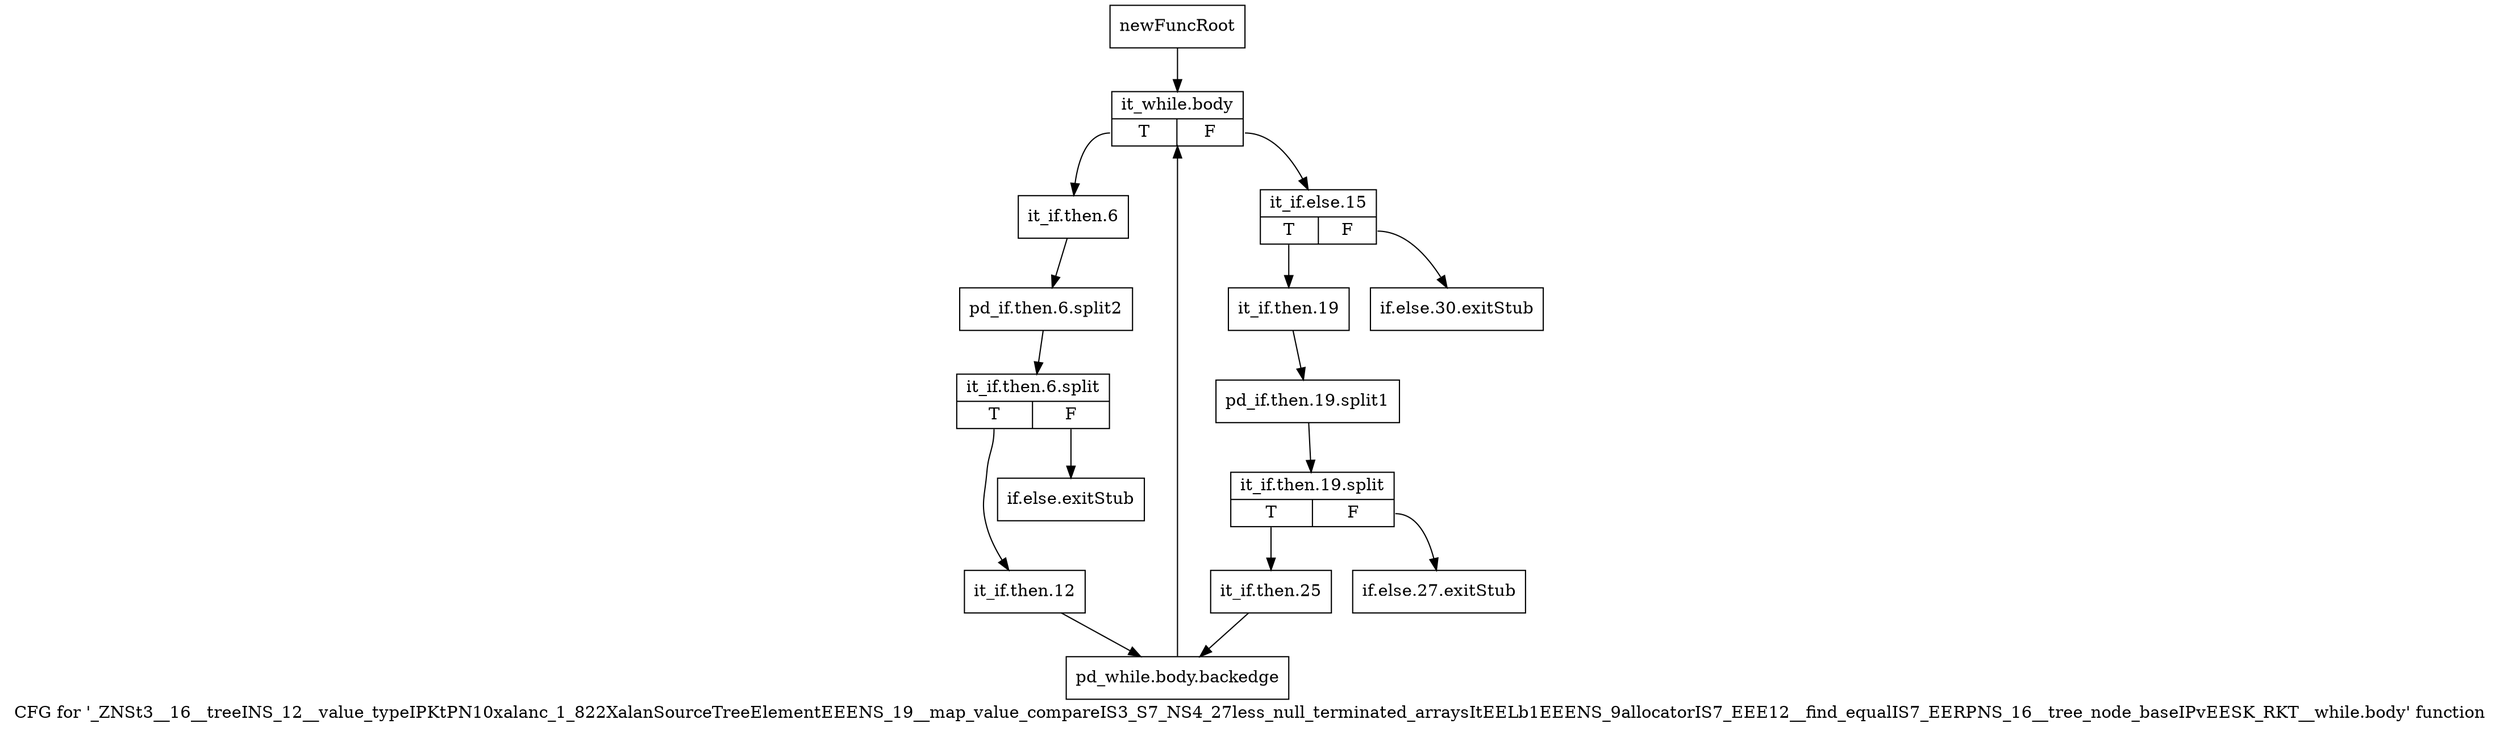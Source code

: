 digraph "CFG for '_ZNSt3__16__treeINS_12__value_typeIPKtPN10xalanc_1_822XalanSourceTreeElementEEENS_19__map_value_compareIS3_S7_NS4_27less_null_terminated_arraysItEELb1EEENS_9allocatorIS7_EEE12__find_equalIS7_EERPNS_16__tree_node_baseIPvEESK_RKT__while.body' function" {
	label="CFG for '_ZNSt3__16__treeINS_12__value_typeIPKtPN10xalanc_1_822XalanSourceTreeElementEEENS_19__map_value_compareIS3_S7_NS4_27less_null_terminated_arraysItEELb1EEENS_9allocatorIS7_EEE12__find_equalIS7_EERPNS_16__tree_node_baseIPvEESK_RKT__while.body' function";

	Node0x842ec70 [shape=record,label="{newFuncRoot}"];
	Node0x842ec70 -> Node0x843aa30;
	Node0x843a940 [shape=record,label="{if.else.30.exitStub}"];
	Node0x843a990 [shape=record,label="{if.else.27.exitStub}"];
	Node0x843a9e0 [shape=record,label="{if.else.exitStub}"];
	Node0x843aa30 [shape=record,label="{it_while.body|{<s0>T|<s1>F}}"];
	Node0x843aa30:s0 -> Node0x843ab70;
	Node0x843aa30:s1 -> Node0x843aa80;
	Node0x843aa80 [shape=record,label="{it_if.else.15|{<s0>T|<s1>F}}"];
	Node0x843aa80:s0 -> Node0x843aad0;
	Node0x843aa80:s1 -> Node0x843a940;
	Node0x843aad0 [shape=record,label="{it_if.then.19}"];
	Node0x843aad0 -> Node0xd13c9c0;
	Node0xd13c9c0 [shape=record,label="{pd_if.then.19.split1}"];
	Node0xd13c9c0 -> Node0xd1cdab0;
	Node0xd1cdab0 [shape=record,label="{it_if.then.19.split|{<s0>T|<s1>F}}"];
	Node0xd1cdab0:s0 -> Node0x843ab20;
	Node0xd1cdab0:s1 -> Node0x843a990;
	Node0x843ab20 [shape=record,label="{it_if.then.25}"];
	Node0x843ab20 -> Node0x843ac10;
	Node0x843ab70 [shape=record,label="{it_if.then.6}"];
	Node0x843ab70 -> Node0xd1cd7c0;
	Node0xd1cd7c0 [shape=record,label="{pd_if.then.6.split2}"];
	Node0xd1cd7c0 -> Node0xd1ea5b0;
	Node0xd1ea5b0 [shape=record,label="{it_if.then.6.split|{<s0>T|<s1>F}}"];
	Node0xd1ea5b0:s0 -> Node0x843abc0;
	Node0xd1ea5b0:s1 -> Node0x843a9e0;
	Node0x843abc0 [shape=record,label="{it_if.then.12}"];
	Node0x843abc0 -> Node0x843ac10;
	Node0x843ac10 [shape=record,label="{pd_while.body.backedge}"];
	Node0x843ac10 -> Node0x843aa30;
}

